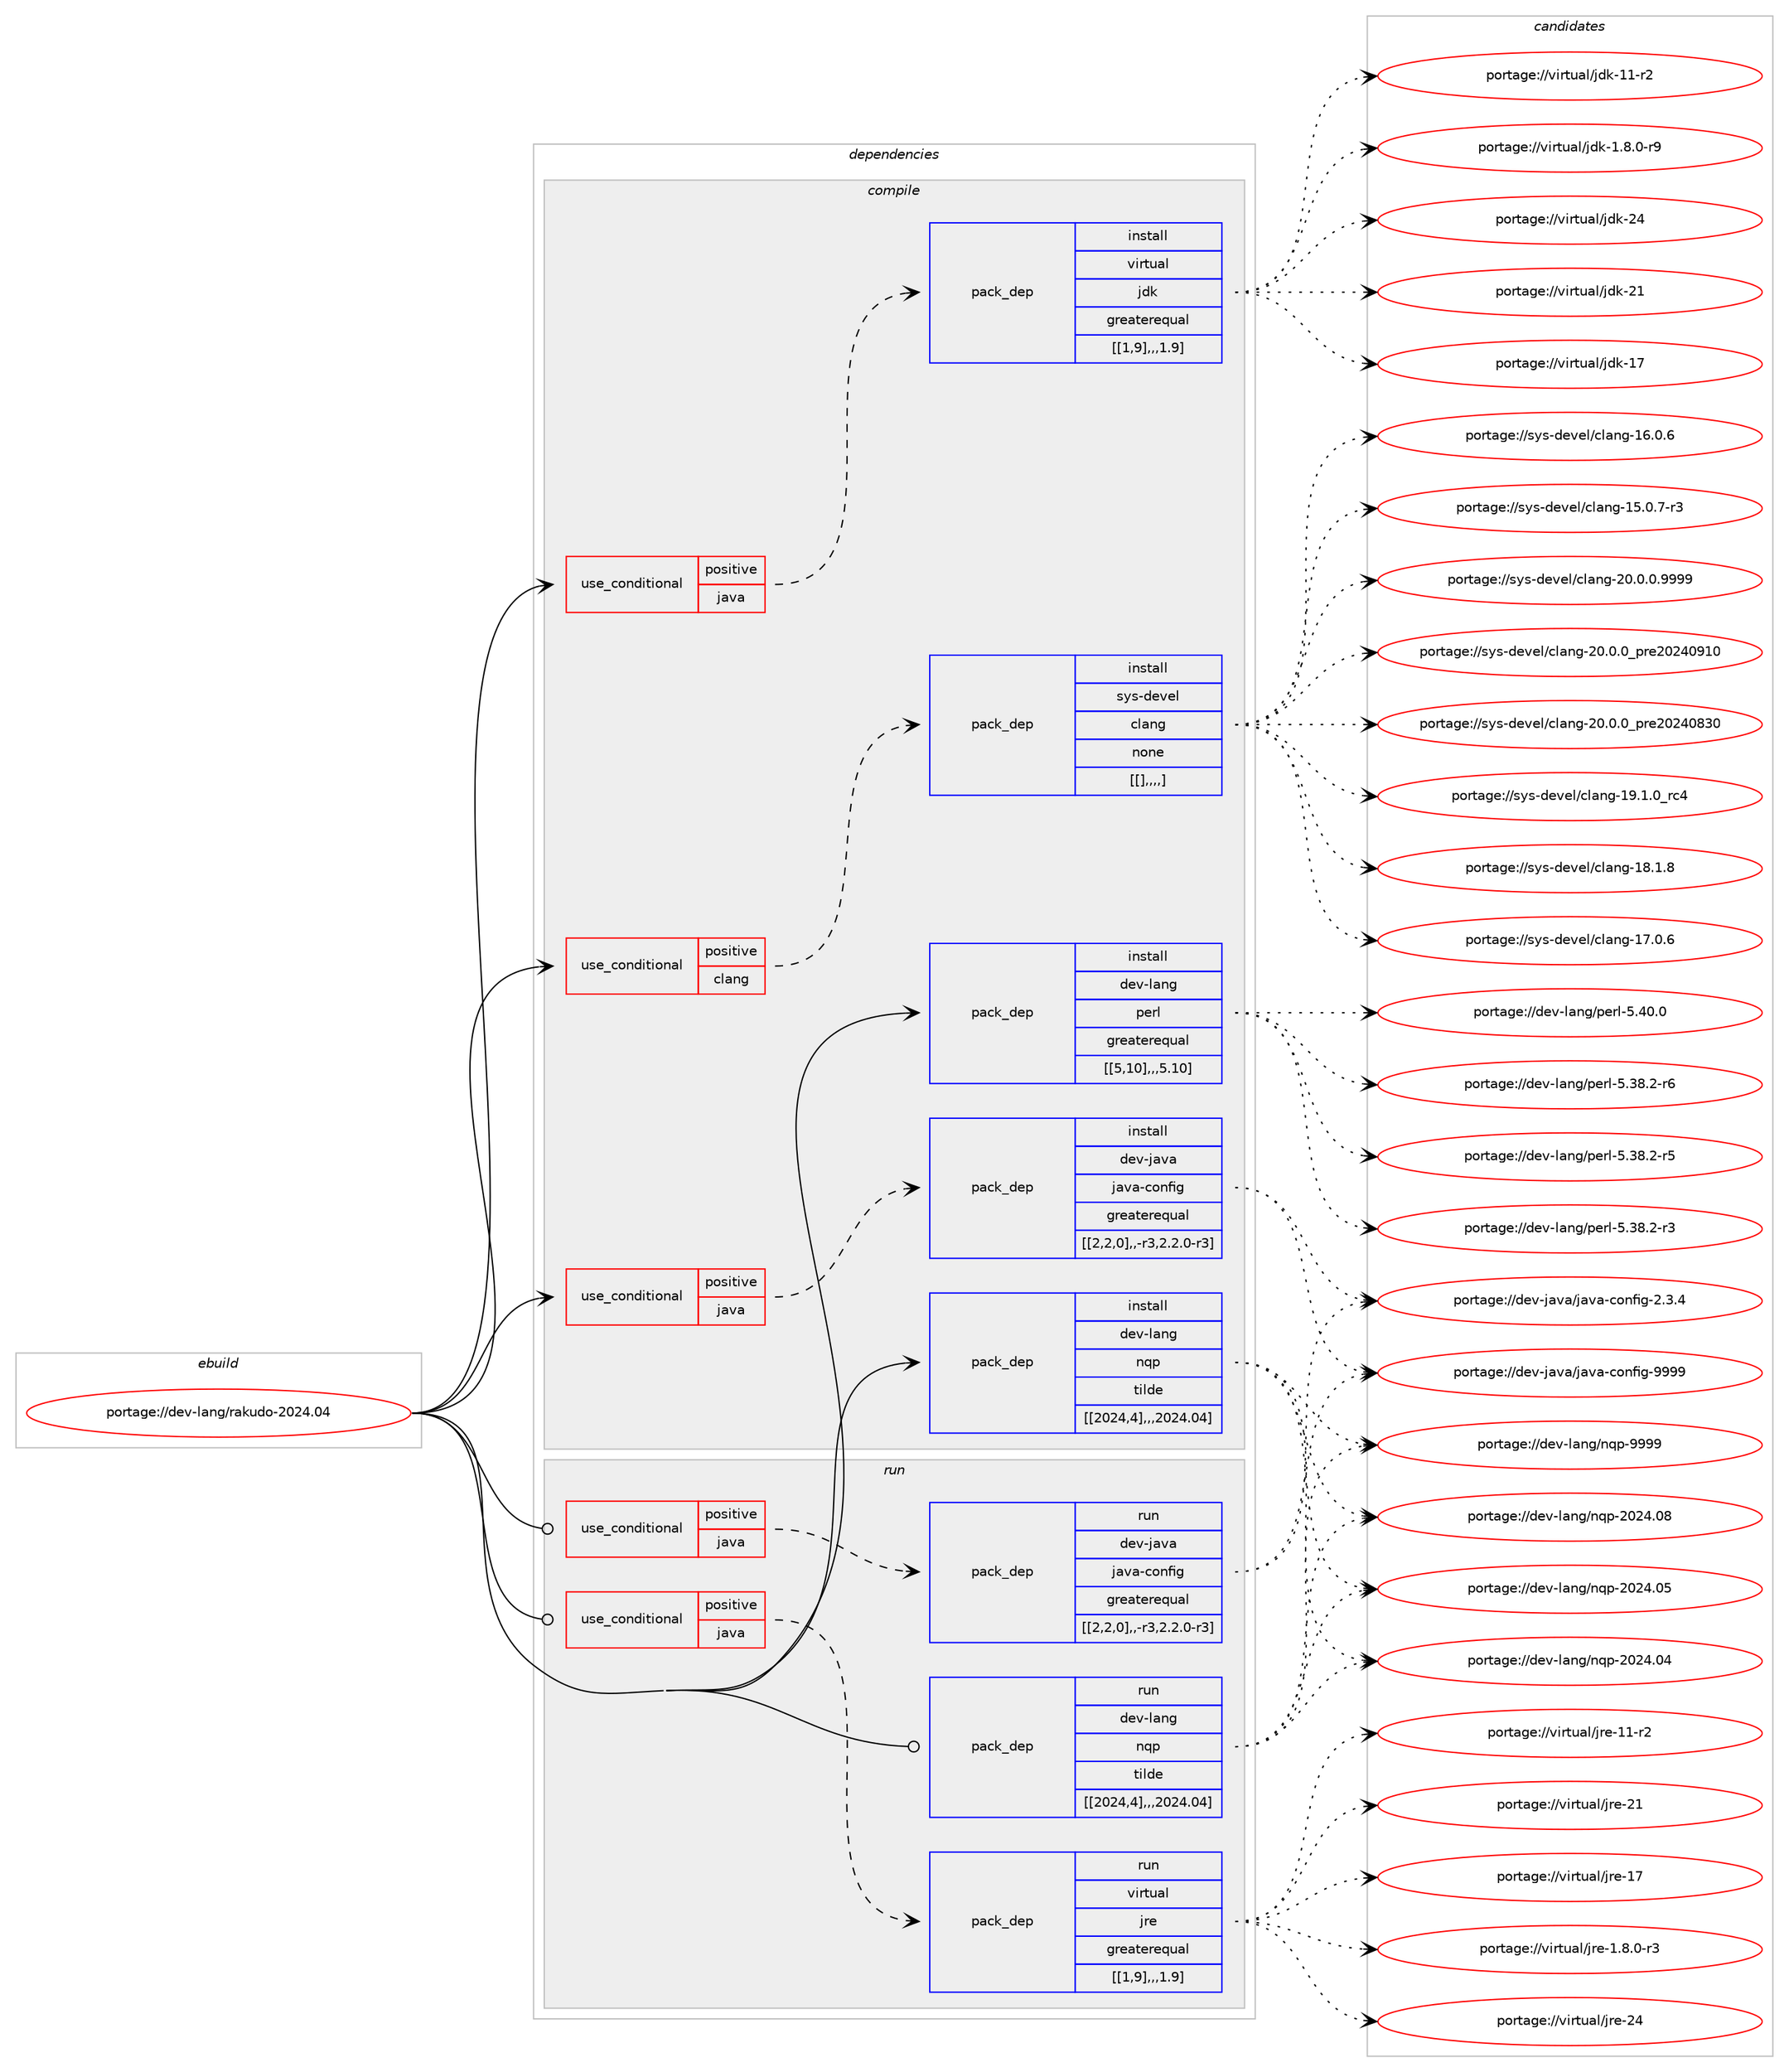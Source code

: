 digraph prolog {

# *************
# Graph options
# *************

newrank=true;
concentrate=true;
compound=true;
graph [rankdir=LR,fontname=Helvetica,fontsize=10,ranksep=1.5];#, ranksep=2.5, nodesep=0.2];
edge  [arrowhead=vee];
node  [fontname=Helvetica,fontsize=10];

# **********
# The ebuild
# **********

subgraph cluster_leftcol {
color=gray;
label=<<i>ebuild</i>>;
id [label="portage://dev-lang/rakudo-2024.04", color=red, width=4, href="../dev-lang/rakudo-2024.04.svg"];
}

# ****************
# The dependencies
# ****************

subgraph cluster_midcol {
color=gray;
label=<<i>dependencies</i>>;
subgraph cluster_compile {
fillcolor="#eeeeee";
style=filled;
label=<<i>compile</i>>;
subgraph cond24689 {
dependency103577 [label=<<TABLE BORDER="0" CELLBORDER="1" CELLSPACING="0" CELLPADDING="4"><TR><TD ROWSPAN="3" CELLPADDING="10">use_conditional</TD></TR><TR><TD>positive</TD></TR><TR><TD>clang</TD></TR></TABLE>>, shape=none, color=red];
subgraph pack77804 {
dependency103578 [label=<<TABLE BORDER="0" CELLBORDER="1" CELLSPACING="0" CELLPADDING="4" WIDTH="220"><TR><TD ROWSPAN="6" CELLPADDING="30">pack_dep</TD></TR><TR><TD WIDTH="110">install</TD></TR><TR><TD>sys-devel</TD></TR><TR><TD>clang</TD></TR><TR><TD>none</TD></TR><TR><TD>[[],,,,]</TD></TR></TABLE>>, shape=none, color=blue];
}
dependency103577:e -> dependency103578:w [weight=20,style="dashed",arrowhead="vee"];
}
id:e -> dependency103577:w [weight=20,style="solid",arrowhead="vee"];
subgraph cond24690 {
dependency103579 [label=<<TABLE BORDER="0" CELLBORDER="1" CELLSPACING="0" CELLPADDING="4"><TR><TD ROWSPAN="3" CELLPADDING="10">use_conditional</TD></TR><TR><TD>positive</TD></TR><TR><TD>java</TD></TR></TABLE>>, shape=none, color=red];
subgraph pack77805 {
dependency103580 [label=<<TABLE BORDER="0" CELLBORDER="1" CELLSPACING="0" CELLPADDING="4" WIDTH="220"><TR><TD ROWSPAN="6" CELLPADDING="30">pack_dep</TD></TR><TR><TD WIDTH="110">install</TD></TR><TR><TD>dev-java</TD></TR><TR><TD>java-config</TD></TR><TR><TD>greaterequal</TD></TR><TR><TD>[[2,2,0],,-r3,2.2.0-r3]</TD></TR></TABLE>>, shape=none, color=blue];
}
dependency103579:e -> dependency103580:w [weight=20,style="dashed",arrowhead="vee"];
}
id:e -> dependency103579:w [weight=20,style="solid",arrowhead="vee"];
subgraph cond24691 {
dependency103581 [label=<<TABLE BORDER="0" CELLBORDER="1" CELLSPACING="0" CELLPADDING="4"><TR><TD ROWSPAN="3" CELLPADDING="10">use_conditional</TD></TR><TR><TD>positive</TD></TR><TR><TD>java</TD></TR></TABLE>>, shape=none, color=red];
subgraph pack77806 {
dependency103582 [label=<<TABLE BORDER="0" CELLBORDER="1" CELLSPACING="0" CELLPADDING="4" WIDTH="220"><TR><TD ROWSPAN="6" CELLPADDING="30">pack_dep</TD></TR><TR><TD WIDTH="110">install</TD></TR><TR><TD>virtual</TD></TR><TR><TD>jdk</TD></TR><TR><TD>greaterequal</TD></TR><TR><TD>[[1,9],,,1.9]</TD></TR></TABLE>>, shape=none, color=blue];
}
dependency103581:e -> dependency103582:w [weight=20,style="dashed",arrowhead="vee"];
}
id:e -> dependency103581:w [weight=20,style="solid",arrowhead="vee"];
subgraph pack77807 {
dependency103583 [label=<<TABLE BORDER="0" CELLBORDER="1" CELLSPACING="0" CELLPADDING="4" WIDTH="220"><TR><TD ROWSPAN="6" CELLPADDING="30">pack_dep</TD></TR><TR><TD WIDTH="110">install</TD></TR><TR><TD>dev-lang</TD></TR><TR><TD>nqp</TD></TR><TR><TD>tilde</TD></TR><TR><TD>[[2024,4],,,2024.04]</TD></TR></TABLE>>, shape=none, color=blue];
}
id:e -> dependency103583:w [weight=20,style="solid",arrowhead="vee"];
subgraph pack77808 {
dependency103584 [label=<<TABLE BORDER="0" CELLBORDER="1" CELLSPACING="0" CELLPADDING="4" WIDTH="220"><TR><TD ROWSPAN="6" CELLPADDING="30">pack_dep</TD></TR><TR><TD WIDTH="110">install</TD></TR><TR><TD>dev-lang</TD></TR><TR><TD>perl</TD></TR><TR><TD>greaterequal</TD></TR><TR><TD>[[5,10],,,5.10]</TD></TR></TABLE>>, shape=none, color=blue];
}
id:e -> dependency103584:w [weight=20,style="solid",arrowhead="vee"];
}
subgraph cluster_compileandrun {
fillcolor="#eeeeee";
style=filled;
label=<<i>compile and run</i>>;
}
subgraph cluster_run {
fillcolor="#eeeeee";
style=filled;
label=<<i>run</i>>;
subgraph cond24692 {
dependency103585 [label=<<TABLE BORDER="0" CELLBORDER="1" CELLSPACING="0" CELLPADDING="4"><TR><TD ROWSPAN="3" CELLPADDING="10">use_conditional</TD></TR><TR><TD>positive</TD></TR><TR><TD>java</TD></TR></TABLE>>, shape=none, color=red];
subgraph pack77809 {
dependency103586 [label=<<TABLE BORDER="0" CELLBORDER="1" CELLSPACING="0" CELLPADDING="4" WIDTH="220"><TR><TD ROWSPAN="6" CELLPADDING="30">pack_dep</TD></TR><TR><TD WIDTH="110">run</TD></TR><TR><TD>dev-java</TD></TR><TR><TD>java-config</TD></TR><TR><TD>greaterequal</TD></TR><TR><TD>[[2,2,0],,-r3,2.2.0-r3]</TD></TR></TABLE>>, shape=none, color=blue];
}
dependency103585:e -> dependency103586:w [weight=20,style="dashed",arrowhead="vee"];
}
id:e -> dependency103585:w [weight=20,style="solid",arrowhead="odot"];
subgraph cond24693 {
dependency103587 [label=<<TABLE BORDER="0" CELLBORDER="1" CELLSPACING="0" CELLPADDING="4"><TR><TD ROWSPAN="3" CELLPADDING="10">use_conditional</TD></TR><TR><TD>positive</TD></TR><TR><TD>java</TD></TR></TABLE>>, shape=none, color=red];
subgraph pack77810 {
dependency103588 [label=<<TABLE BORDER="0" CELLBORDER="1" CELLSPACING="0" CELLPADDING="4" WIDTH="220"><TR><TD ROWSPAN="6" CELLPADDING="30">pack_dep</TD></TR><TR><TD WIDTH="110">run</TD></TR><TR><TD>virtual</TD></TR><TR><TD>jre</TD></TR><TR><TD>greaterequal</TD></TR><TR><TD>[[1,9],,,1.9]</TD></TR></TABLE>>, shape=none, color=blue];
}
dependency103587:e -> dependency103588:w [weight=20,style="dashed",arrowhead="vee"];
}
id:e -> dependency103587:w [weight=20,style="solid",arrowhead="odot"];
subgraph pack77811 {
dependency103589 [label=<<TABLE BORDER="0" CELLBORDER="1" CELLSPACING="0" CELLPADDING="4" WIDTH="220"><TR><TD ROWSPAN="6" CELLPADDING="30">pack_dep</TD></TR><TR><TD WIDTH="110">run</TD></TR><TR><TD>dev-lang</TD></TR><TR><TD>nqp</TD></TR><TR><TD>tilde</TD></TR><TR><TD>[[2024,4],,,2024.04]</TD></TR></TABLE>>, shape=none, color=blue];
}
id:e -> dependency103589:w [weight=20,style="solid",arrowhead="odot"];
}
}

# **************
# The candidates
# **************

subgraph cluster_choices {
rank=same;
color=gray;
label=<<i>candidates</i>>;

subgraph choice77804 {
color=black;
nodesep=1;
choice11512111545100101118101108479910897110103455048464846484657575757 [label="portage://sys-devel/clang-20.0.0.9999", color=red, width=4,href="../sys-devel/clang-20.0.0.9999.svg"];
choice1151211154510010111810110847991089711010345504846484648951121141015048505248574948 [label="portage://sys-devel/clang-20.0.0_pre20240910", color=red, width=4,href="../sys-devel/clang-20.0.0_pre20240910.svg"];
choice1151211154510010111810110847991089711010345504846484648951121141015048505248565148 [label="portage://sys-devel/clang-20.0.0_pre20240830", color=red, width=4,href="../sys-devel/clang-20.0.0_pre20240830.svg"];
choice1151211154510010111810110847991089711010345495746494648951149952 [label="portage://sys-devel/clang-19.1.0_rc4", color=red, width=4,href="../sys-devel/clang-19.1.0_rc4.svg"];
choice1151211154510010111810110847991089711010345495646494656 [label="portage://sys-devel/clang-18.1.8", color=red, width=4,href="../sys-devel/clang-18.1.8.svg"];
choice1151211154510010111810110847991089711010345495546484654 [label="portage://sys-devel/clang-17.0.6", color=red, width=4,href="../sys-devel/clang-17.0.6.svg"];
choice1151211154510010111810110847991089711010345495446484654 [label="portage://sys-devel/clang-16.0.6", color=red, width=4,href="../sys-devel/clang-16.0.6.svg"];
choice11512111545100101118101108479910897110103454953464846554511451 [label="portage://sys-devel/clang-15.0.7-r3", color=red, width=4,href="../sys-devel/clang-15.0.7-r3.svg"];
dependency103578:e -> choice11512111545100101118101108479910897110103455048464846484657575757:w [style=dotted,weight="100"];
dependency103578:e -> choice1151211154510010111810110847991089711010345504846484648951121141015048505248574948:w [style=dotted,weight="100"];
dependency103578:e -> choice1151211154510010111810110847991089711010345504846484648951121141015048505248565148:w [style=dotted,weight="100"];
dependency103578:e -> choice1151211154510010111810110847991089711010345495746494648951149952:w [style=dotted,weight="100"];
dependency103578:e -> choice1151211154510010111810110847991089711010345495646494656:w [style=dotted,weight="100"];
dependency103578:e -> choice1151211154510010111810110847991089711010345495546484654:w [style=dotted,weight="100"];
dependency103578:e -> choice1151211154510010111810110847991089711010345495446484654:w [style=dotted,weight="100"];
dependency103578:e -> choice11512111545100101118101108479910897110103454953464846554511451:w [style=dotted,weight="100"];
}
subgraph choice77805 {
color=black;
nodesep=1;
choice10010111845106971189747106971189745991111101021051034557575757 [label="portage://dev-java/java-config-9999", color=red, width=4,href="../dev-java/java-config-9999.svg"];
choice1001011184510697118974710697118974599111110102105103455046514652 [label="portage://dev-java/java-config-2.3.4", color=red, width=4,href="../dev-java/java-config-2.3.4.svg"];
dependency103580:e -> choice10010111845106971189747106971189745991111101021051034557575757:w [style=dotted,weight="100"];
dependency103580:e -> choice1001011184510697118974710697118974599111110102105103455046514652:w [style=dotted,weight="100"];
}
subgraph choice77806 {
color=black;
nodesep=1;
choice1181051141161179710847106100107455052 [label="portage://virtual/jdk-24", color=red, width=4,href="../virtual/jdk-24.svg"];
choice1181051141161179710847106100107455049 [label="portage://virtual/jdk-21", color=red, width=4,href="../virtual/jdk-21.svg"];
choice1181051141161179710847106100107454955 [label="portage://virtual/jdk-17", color=red, width=4,href="../virtual/jdk-17.svg"];
choice11810511411611797108471061001074549494511450 [label="portage://virtual/jdk-11-r2", color=red, width=4,href="../virtual/jdk-11-r2.svg"];
choice11810511411611797108471061001074549465646484511457 [label="portage://virtual/jdk-1.8.0-r9", color=red, width=4,href="../virtual/jdk-1.8.0-r9.svg"];
dependency103582:e -> choice1181051141161179710847106100107455052:w [style=dotted,weight="100"];
dependency103582:e -> choice1181051141161179710847106100107455049:w [style=dotted,weight="100"];
dependency103582:e -> choice1181051141161179710847106100107454955:w [style=dotted,weight="100"];
dependency103582:e -> choice11810511411611797108471061001074549494511450:w [style=dotted,weight="100"];
dependency103582:e -> choice11810511411611797108471061001074549465646484511457:w [style=dotted,weight="100"];
}
subgraph choice77807 {
color=black;
nodesep=1;
choice1001011184510897110103471101131124557575757 [label="portage://dev-lang/nqp-9999", color=red, width=4,href="../dev-lang/nqp-9999.svg"];
choice1001011184510897110103471101131124550485052464856 [label="portage://dev-lang/nqp-2024.08", color=red, width=4,href="../dev-lang/nqp-2024.08.svg"];
choice1001011184510897110103471101131124550485052464853 [label="portage://dev-lang/nqp-2024.05", color=red, width=4,href="../dev-lang/nqp-2024.05.svg"];
choice1001011184510897110103471101131124550485052464852 [label="portage://dev-lang/nqp-2024.04", color=red, width=4,href="../dev-lang/nqp-2024.04.svg"];
dependency103583:e -> choice1001011184510897110103471101131124557575757:w [style=dotted,weight="100"];
dependency103583:e -> choice1001011184510897110103471101131124550485052464856:w [style=dotted,weight="100"];
dependency103583:e -> choice1001011184510897110103471101131124550485052464853:w [style=dotted,weight="100"];
dependency103583:e -> choice1001011184510897110103471101131124550485052464852:w [style=dotted,weight="100"];
}
subgraph choice77808 {
color=black;
nodesep=1;
choice10010111845108971101034711210111410845534652484648 [label="portage://dev-lang/perl-5.40.0", color=red, width=4,href="../dev-lang/perl-5.40.0.svg"];
choice100101118451089711010347112101114108455346515646504511454 [label="portage://dev-lang/perl-5.38.2-r6", color=red, width=4,href="../dev-lang/perl-5.38.2-r6.svg"];
choice100101118451089711010347112101114108455346515646504511453 [label="portage://dev-lang/perl-5.38.2-r5", color=red, width=4,href="../dev-lang/perl-5.38.2-r5.svg"];
choice100101118451089711010347112101114108455346515646504511451 [label="portage://dev-lang/perl-5.38.2-r3", color=red, width=4,href="../dev-lang/perl-5.38.2-r3.svg"];
dependency103584:e -> choice10010111845108971101034711210111410845534652484648:w [style=dotted,weight="100"];
dependency103584:e -> choice100101118451089711010347112101114108455346515646504511454:w [style=dotted,weight="100"];
dependency103584:e -> choice100101118451089711010347112101114108455346515646504511453:w [style=dotted,weight="100"];
dependency103584:e -> choice100101118451089711010347112101114108455346515646504511451:w [style=dotted,weight="100"];
}
subgraph choice77809 {
color=black;
nodesep=1;
choice10010111845106971189747106971189745991111101021051034557575757 [label="portage://dev-java/java-config-9999", color=red, width=4,href="../dev-java/java-config-9999.svg"];
choice1001011184510697118974710697118974599111110102105103455046514652 [label="portage://dev-java/java-config-2.3.4", color=red, width=4,href="../dev-java/java-config-2.3.4.svg"];
dependency103586:e -> choice10010111845106971189747106971189745991111101021051034557575757:w [style=dotted,weight="100"];
dependency103586:e -> choice1001011184510697118974710697118974599111110102105103455046514652:w [style=dotted,weight="100"];
}
subgraph choice77810 {
color=black;
nodesep=1;
choice1181051141161179710847106114101455052 [label="portage://virtual/jre-24", color=red, width=4,href="../virtual/jre-24.svg"];
choice1181051141161179710847106114101455049 [label="portage://virtual/jre-21", color=red, width=4,href="../virtual/jre-21.svg"];
choice1181051141161179710847106114101454955 [label="portage://virtual/jre-17", color=red, width=4,href="../virtual/jre-17.svg"];
choice11810511411611797108471061141014549494511450 [label="portage://virtual/jre-11-r2", color=red, width=4,href="../virtual/jre-11-r2.svg"];
choice11810511411611797108471061141014549465646484511451 [label="portage://virtual/jre-1.8.0-r3", color=red, width=4,href="../virtual/jre-1.8.0-r3.svg"];
dependency103588:e -> choice1181051141161179710847106114101455052:w [style=dotted,weight="100"];
dependency103588:e -> choice1181051141161179710847106114101455049:w [style=dotted,weight="100"];
dependency103588:e -> choice1181051141161179710847106114101454955:w [style=dotted,weight="100"];
dependency103588:e -> choice11810511411611797108471061141014549494511450:w [style=dotted,weight="100"];
dependency103588:e -> choice11810511411611797108471061141014549465646484511451:w [style=dotted,weight="100"];
}
subgraph choice77811 {
color=black;
nodesep=1;
choice1001011184510897110103471101131124557575757 [label="portage://dev-lang/nqp-9999", color=red, width=4,href="../dev-lang/nqp-9999.svg"];
choice1001011184510897110103471101131124550485052464856 [label="portage://dev-lang/nqp-2024.08", color=red, width=4,href="../dev-lang/nqp-2024.08.svg"];
choice1001011184510897110103471101131124550485052464853 [label="portage://dev-lang/nqp-2024.05", color=red, width=4,href="../dev-lang/nqp-2024.05.svg"];
choice1001011184510897110103471101131124550485052464852 [label="portage://dev-lang/nqp-2024.04", color=red, width=4,href="../dev-lang/nqp-2024.04.svg"];
dependency103589:e -> choice1001011184510897110103471101131124557575757:w [style=dotted,weight="100"];
dependency103589:e -> choice1001011184510897110103471101131124550485052464856:w [style=dotted,weight="100"];
dependency103589:e -> choice1001011184510897110103471101131124550485052464853:w [style=dotted,weight="100"];
dependency103589:e -> choice1001011184510897110103471101131124550485052464852:w [style=dotted,weight="100"];
}
}

}
